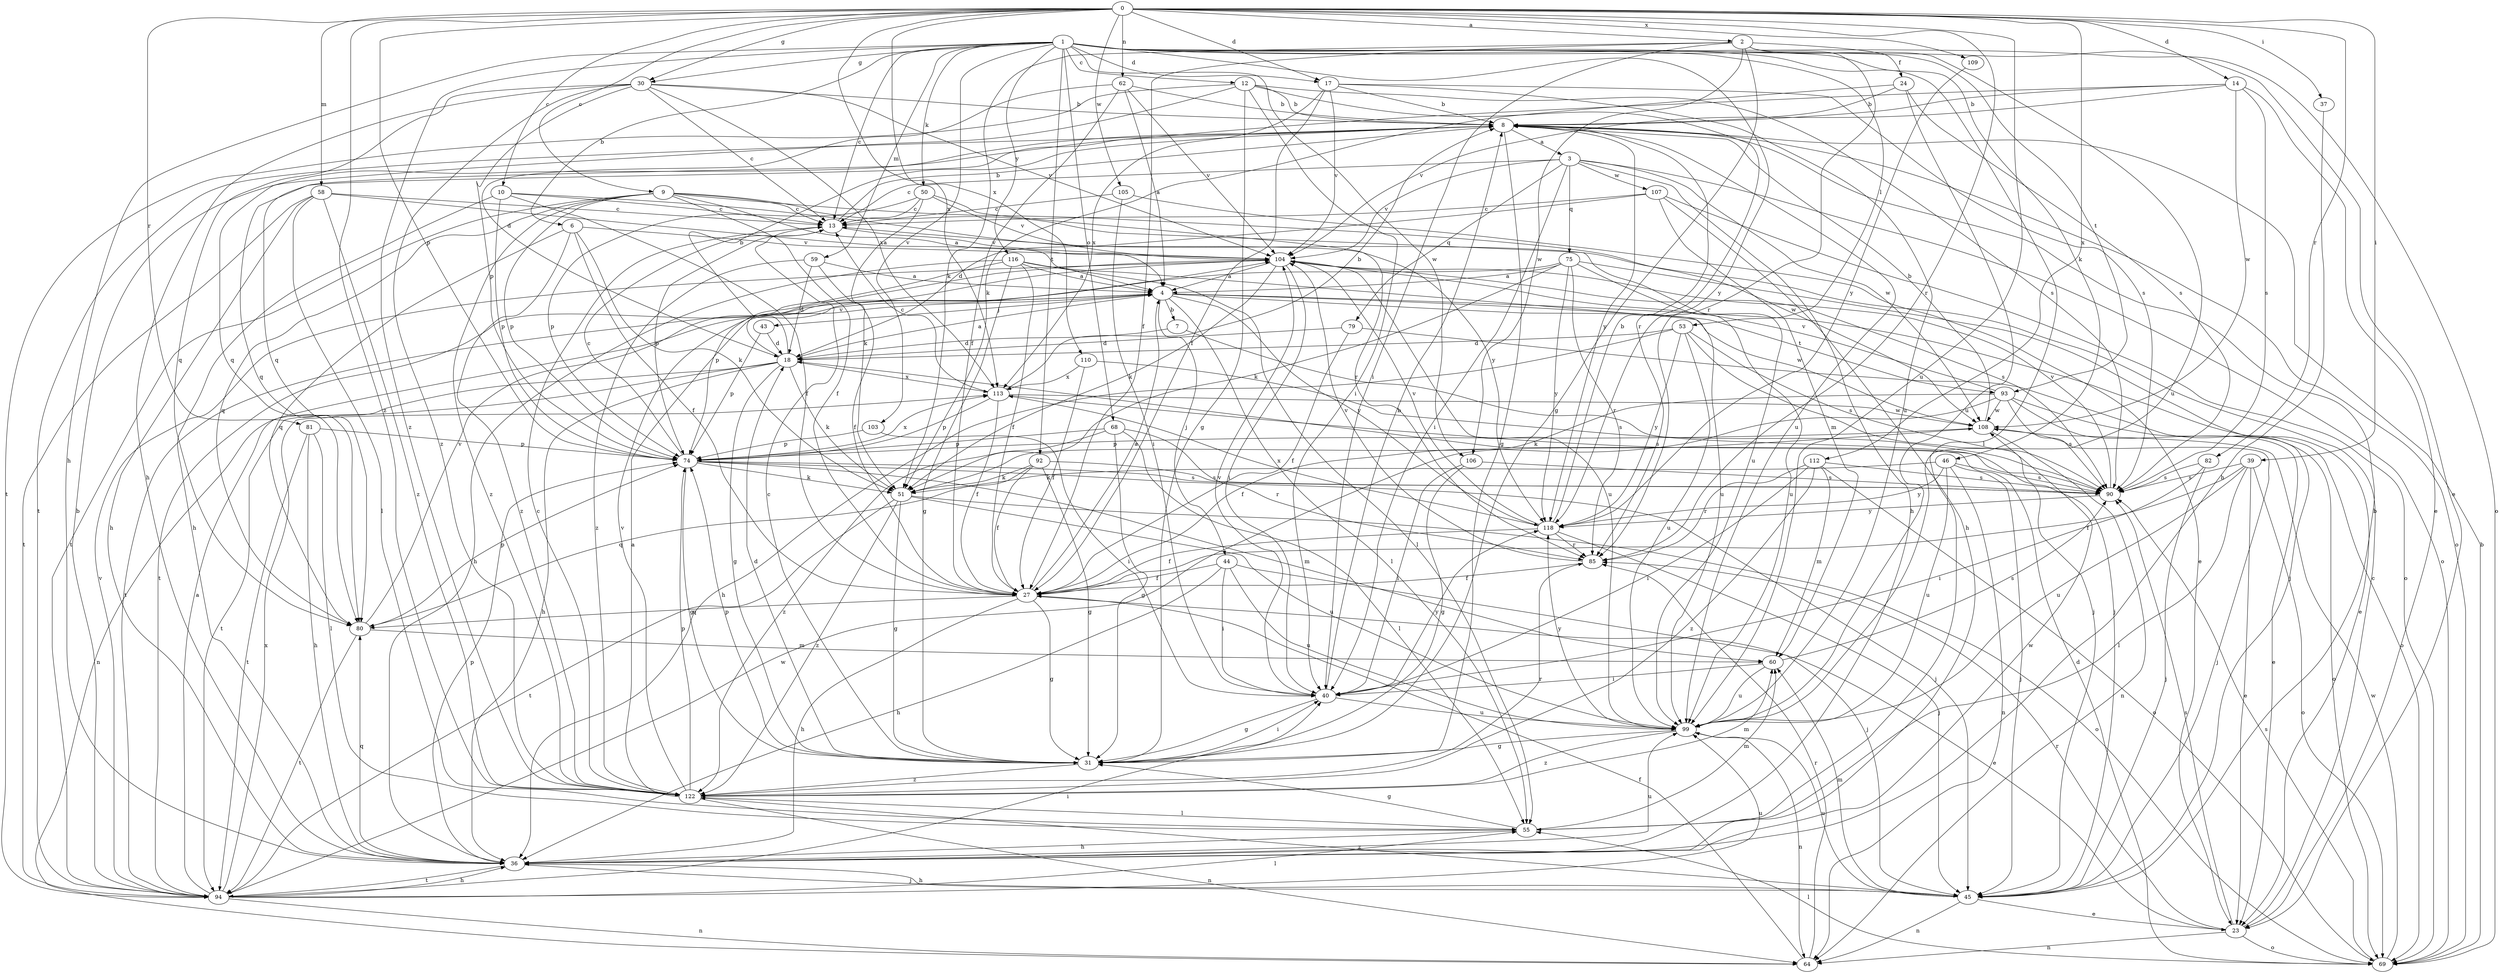strict digraph  {
0;
1;
2;
3;
4;
6;
7;
8;
9;
10;
12;
13;
14;
17;
18;
23;
24;
27;
30;
31;
36;
37;
39;
40;
43;
44;
45;
46;
50;
51;
53;
55;
58;
59;
60;
62;
64;
68;
69;
74;
75;
79;
80;
81;
82;
85;
90;
92;
93;
94;
99;
103;
104;
105;
106;
107;
108;
109;
110;
112;
113;
116;
118;
122;
0 -> 2  [label=a];
0 -> 9  [label=c];
0 -> 10  [label=c];
0 -> 14  [label=d];
0 -> 17  [label=d];
0 -> 30  [label=g];
0 -> 37  [label=i];
0 -> 39  [label=i];
0 -> 58  [label=m];
0 -> 62  [label=n];
0 -> 74  [label=p];
0 -> 81  [label=r];
0 -> 82  [label=r];
0 -> 85  [label=r];
0 -> 99  [label=u];
0 -> 105  [label=w];
0 -> 109  [label=x];
0 -> 110  [label=x];
0 -> 112  [label=x];
0 -> 113  [label=x];
0 -> 122  [label=z];
1 -> 6  [label=b];
1 -> 12  [label=c];
1 -> 13  [label=c];
1 -> 17  [label=d];
1 -> 23  [label=e];
1 -> 30  [label=g];
1 -> 36  [label=h];
1 -> 46  [label=k];
1 -> 50  [label=k];
1 -> 53  [label=l];
1 -> 55  [label=l];
1 -> 59  [label=m];
1 -> 68  [label=o];
1 -> 69  [label=o];
1 -> 92  [label=t];
1 -> 93  [label=t];
1 -> 103  [label=v];
1 -> 106  [label=w];
1 -> 116  [label=y];
1 -> 118  [label=y];
1 -> 122  [label=z];
2 -> 24  [label=f];
2 -> 27  [label=f];
2 -> 31  [label=g];
2 -> 40  [label=i];
2 -> 51  [label=k];
2 -> 85  [label=r];
2 -> 99  [label=u];
2 -> 106  [label=w];
3 -> 13  [label=c];
3 -> 36  [label=h];
3 -> 40  [label=i];
3 -> 69  [label=o];
3 -> 75  [label=q];
3 -> 79  [label=q];
3 -> 104  [label=v];
3 -> 107  [label=w];
3 -> 108  [label=w];
4 -> 7  [label=b];
4 -> 23  [label=e];
4 -> 43  [label=j];
4 -> 44  [label=j];
4 -> 55  [label=l];
4 -> 93  [label=t];
4 -> 94  [label=t];
4 -> 108  [label=w];
4 -> 118  [label=y];
6 -> 27  [label=f];
6 -> 51  [label=k];
6 -> 80  [label=q];
6 -> 104  [label=v];
6 -> 122  [label=z];
7 -> 18  [label=d];
7 -> 45  [label=j];
8 -> 3  [label=a];
8 -> 31  [label=g];
8 -> 69  [label=o];
8 -> 80  [label=q];
8 -> 94  [label=t];
8 -> 99  [label=u];
8 -> 118  [label=y];
9 -> 4  [label=a];
9 -> 13  [label=c];
9 -> 27  [label=f];
9 -> 74  [label=p];
9 -> 80  [label=q];
9 -> 94  [label=t];
9 -> 99  [label=u];
9 -> 108  [label=w];
9 -> 122  [label=z];
10 -> 13  [label=c];
10 -> 27  [label=f];
10 -> 36  [label=h];
10 -> 74  [label=p];
10 -> 118  [label=y];
12 -> 8  [label=b];
12 -> 31  [label=g];
12 -> 40  [label=i];
12 -> 80  [label=q];
12 -> 85  [label=r];
12 -> 90  [label=s];
12 -> 94  [label=t];
13 -> 8  [label=b];
13 -> 74  [label=p];
13 -> 104  [label=v];
14 -> 8  [label=b];
14 -> 23  [label=e];
14 -> 80  [label=q];
14 -> 90  [label=s];
14 -> 104  [label=v];
14 -> 108  [label=w];
17 -> 8  [label=b];
17 -> 27  [label=f];
17 -> 90  [label=s];
17 -> 99  [label=u];
17 -> 104  [label=v];
17 -> 113  [label=x];
18 -> 4  [label=a];
18 -> 8  [label=b];
18 -> 31  [label=g];
18 -> 36  [label=h];
18 -> 51  [label=k];
18 -> 64  [label=n];
18 -> 94  [label=t];
18 -> 104  [label=v];
18 -> 113  [label=x];
23 -> 13  [label=c];
23 -> 64  [label=n];
23 -> 69  [label=o];
23 -> 85  [label=r];
23 -> 90  [label=s];
24 -> 8  [label=b];
24 -> 51  [label=k];
24 -> 90  [label=s];
24 -> 99  [label=u];
27 -> 4  [label=a];
27 -> 23  [label=e];
27 -> 31  [label=g];
27 -> 36  [label=h];
27 -> 80  [label=q];
30 -> 8  [label=b];
30 -> 13  [label=c];
30 -> 36  [label=h];
30 -> 74  [label=p];
30 -> 80  [label=q];
30 -> 104  [label=v];
30 -> 113  [label=x];
30 -> 122  [label=z];
31 -> 13  [label=c];
31 -> 18  [label=d];
31 -> 40  [label=i];
31 -> 74  [label=p];
31 -> 122  [label=z];
36 -> 45  [label=j];
36 -> 74  [label=p];
36 -> 80  [label=q];
36 -> 94  [label=t];
36 -> 99  [label=u];
36 -> 108  [label=w];
37 -> 36  [label=h];
39 -> 23  [label=e];
39 -> 27  [label=f];
39 -> 55  [label=l];
39 -> 69  [label=o];
39 -> 90  [label=s];
39 -> 99  [label=u];
40 -> 8  [label=b];
40 -> 31  [label=g];
40 -> 99  [label=u];
40 -> 104  [label=v];
40 -> 118  [label=y];
43 -> 18  [label=d];
43 -> 74  [label=p];
44 -> 27  [label=f];
44 -> 36  [label=h];
44 -> 40  [label=i];
44 -> 45  [label=j];
44 -> 99  [label=u];
45 -> 8  [label=b];
45 -> 23  [label=e];
45 -> 36  [label=h];
45 -> 60  [label=m];
45 -> 64  [label=n];
45 -> 99  [label=u];
45 -> 122  [label=z];
46 -> 45  [label=j];
46 -> 51  [label=k];
46 -> 64  [label=n];
46 -> 90  [label=s];
46 -> 99  [label=u];
46 -> 118  [label=y];
50 -> 13  [label=c];
50 -> 51  [label=k];
50 -> 74  [label=p];
50 -> 85  [label=r];
50 -> 104  [label=v];
51 -> 31  [label=g];
51 -> 69  [label=o];
51 -> 94  [label=t];
51 -> 99  [label=u];
51 -> 122  [label=z];
53 -> 18  [label=d];
53 -> 36  [label=h];
53 -> 45  [label=j];
53 -> 90  [label=s];
53 -> 99  [label=u];
53 -> 118  [label=y];
55 -> 31  [label=g];
55 -> 36  [label=h];
55 -> 60  [label=m];
58 -> 4  [label=a];
58 -> 13  [label=c];
58 -> 36  [label=h];
58 -> 55  [label=l];
58 -> 94  [label=t];
58 -> 122  [label=z];
59 -> 4  [label=a];
59 -> 18  [label=d];
59 -> 27  [label=f];
59 -> 122  [label=z];
60 -> 40  [label=i];
60 -> 90  [label=s];
60 -> 99  [label=u];
62 -> 4  [label=a];
62 -> 8  [label=b];
62 -> 18  [label=d];
62 -> 27  [label=f];
62 -> 104  [label=v];
64 -> 27  [label=f];
64 -> 85  [label=r];
68 -> 31  [label=g];
68 -> 55  [label=l];
68 -> 74  [label=p];
68 -> 85  [label=r];
68 -> 122  [label=z];
69 -> 8  [label=b];
69 -> 18  [label=d];
69 -> 55  [label=l];
69 -> 90  [label=s];
69 -> 108  [label=w];
74 -> 13  [label=c];
74 -> 31  [label=g];
74 -> 45  [label=j];
74 -> 51  [label=k];
74 -> 60  [label=m];
74 -> 90  [label=s];
74 -> 113  [label=x];
75 -> 4  [label=a];
75 -> 45  [label=j];
75 -> 51  [label=k];
75 -> 85  [label=r];
75 -> 94  [label=t];
75 -> 99  [label=u];
75 -> 118  [label=y];
79 -> 18  [label=d];
79 -> 27  [label=f];
79 -> 69  [label=o];
80 -> 60  [label=m];
80 -> 74  [label=p];
80 -> 94  [label=t];
80 -> 104  [label=v];
81 -> 36  [label=h];
81 -> 55  [label=l];
81 -> 74  [label=p];
81 -> 94  [label=t];
82 -> 40  [label=i];
82 -> 45  [label=j];
82 -> 90  [label=s];
85 -> 27  [label=f];
85 -> 104  [label=v];
90 -> 104  [label=v];
90 -> 118  [label=y];
92 -> 27  [label=f];
92 -> 31  [label=g];
92 -> 51  [label=k];
92 -> 80  [label=q];
92 -> 90  [label=s];
93 -> 23  [label=e];
93 -> 27  [label=f];
93 -> 51  [label=k];
93 -> 69  [label=o];
93 -> 90  [label=s];
93 -> 104  [label=v];
93 -> 108  [label=w];
94 -> 4  [label=a];
94 -> 8  [label=b];
94 -> 36  [label=h];
94 -> 40  [label=i];
94 -> 55  [label=l];
94 -> 64  [label=n];
94 -> 99  [label=u];
94 -> 104  [label=v];
94 -> 108  [label=w];
94 -> 113  [label=x];
99 -> 31  [label=g];
99 -> 64  [label=n];
99 -> 118  [label=y];
99 -> 122  [label=z];
103 -> 40  [label=i];
103 -> 74  [label=p];
104 -> 4  [label=a];
104 -> 40  [label=i];
104 -> 51  [label=k];
104 -> 90  [label=s];
104 -> 99  [label=u];
105 -> 13  [label=c];
105 -> 23  [label=e];
105 -> 40  [label=i];
106 -> 31  [label=g];
106 -> 40  [label=i];
106 -> 90  [label=s];
107 -> 13  [label=c];
107 -> 18  [label=d];
107 -> 36  [label=h];
107 -> 60  [label=m];
107 -> 69  [label=o];
108 -> 8  [label=b];
108 -> 45  [label=j];
108 -> 64  [label=n];
108 -> 74  [label=p];
109 -> 118  [label=y];
110 -> 27  [label=f];
110 -> 90  [label=s];
110 -> 113  [label=x];
112 -> 40  [label=i];
112 -> 60  [label=m];
112 -> 69  [label=o];
112 -> 85  [label=r];
112 -> 90  [label=s];
112 -> 122  [label=z];
113 -> 8  [label=b];
113 -> 13  [label=c];
113 -> 27  [label=f];
113 -> 74  [label=p];
113 -> 90  [label=s];
113 -> 108  [label=w];
116 -> 4  [label=a];
116 -> 27  [label=f];
116 -> 31  [label=g];
116 -> 36  [label=h];
116 -> 55  [label=l];
116 -> 74  [label=p];
116 -> 99  [label=u];
118 -> 8  [label=b];
118 -> 27  [label=f];
118 -> 45  [label=j];
118 -> 85  [label=r];
118 -> 104  [label=v];
118 -> 113  [label=x];
122 -> 4  [label=a];
122 -> 13  [label=c];
122 -> 55  [label=l];
122 -> 60  [label=m];
122 -> 64  [label=n];
122 -> 74  [label=p];
122 -> 85  [label=r];
122 -> 104  [label=v];
}
